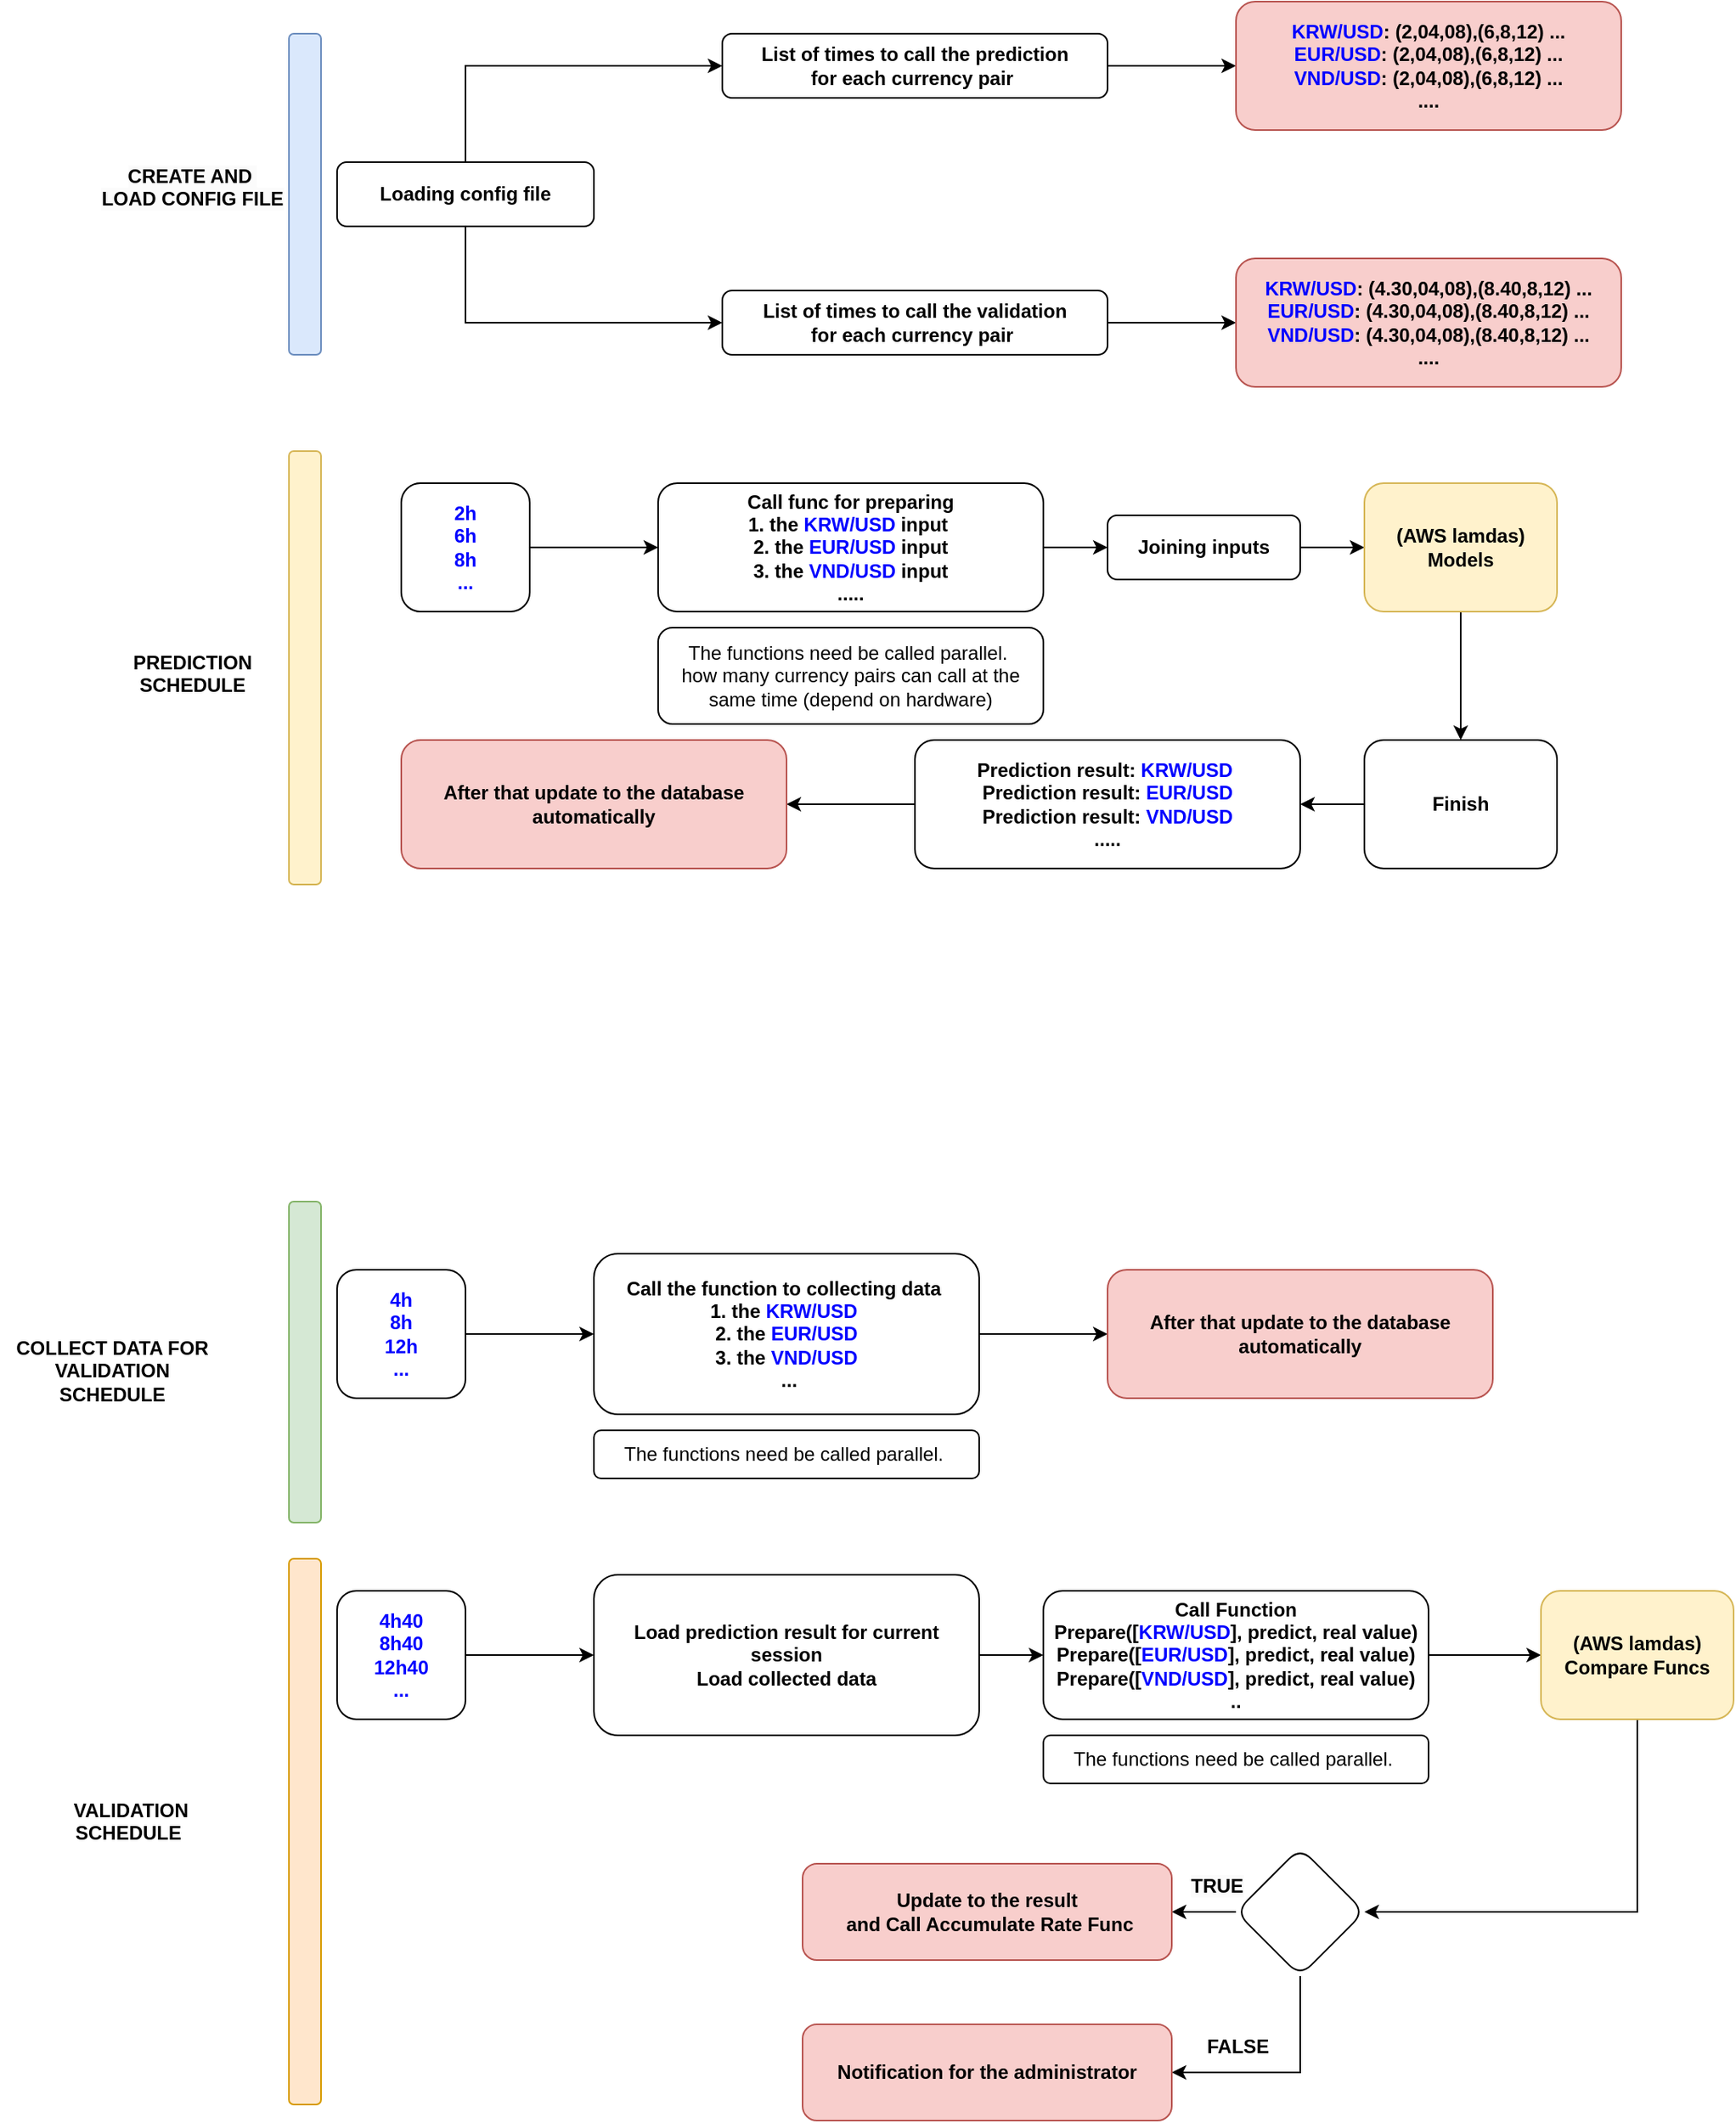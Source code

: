 <mxfile version="21.0.6" type="github">
  <diagram name="Page-1" id="74e2e168-ea6b-b213-b513-2b3c1d86103e">
    <mxGraphModel dx="1362" dy="714" grid="1" gridSize="10" guides="1" tooltips="1" connect="1" arrows="1" fold="1" page="1" pageScale="1" pageWidth="1100" pageHeight="850" background="none" math="0" shadow="0">
      <root>
        <mxCell id="0" />
        <mxCell id="1" parent="0" />
        <mxCell id="ErkjVR_Kb-ZnLnvYWNeu-3" value="" style="edgeStyle=orthogonalEdgeStyle;rounded=0;orthogonalLoop=1;jettySize=auto;html=1;" edge="1" parent="1" source="ErkjVR_Kb-ZnLnvYWNeu-1" target="ErkjVR_Kb-ZnLnvYWNeu-2">
          <mxGeometry relative="1" as="geometry">
            <Array as="points">
              <mxPoint x="290" y="180" />
            </Array>
          </mxGeometry>
        </mxCell>
        <mxCell id="ErkjVR_Kb-ZnLnvYWNeu-5" style="edgeStyle=orthogonalEdgeStyle;rounded=0;orthogonalLoop=1;jettySize=auto;html=1;" edge="1" parent="1" source="ErkjVR_Kb-ZnLnvYWNeu-1" target="ErkjVR_Kb-ZnLnvYWNeu-4">
          <mxGeometry relative="1" as="geometry">
            <Array as="points">
              <mxPoint x="290" y="340" />
            </Array>
          </mxGeometry>
        </mxCell>
        <mxCell id="ErkjVR_Kb-ZnLnvYWNeu-1" value="Loading config file" style="rounded=1;whiteSpace=wrap;html=1;fontStyle=1" vertex="1" parent="1">
          <mxGeometry x="210" y="240" width="160" height="40" as="geometry" />
        </mxCell>
        <mxCell id="ErkjVR_Kb-ZnLnvYWNeu-7" value="" style="edgeStyle=orthogonalEdgeStyle;rounded=0;orthogonalLoop=1;jettySize=auto;html=1;" edge="1" parent="1" source="ErkjVR_Kb-ZnLnvYWNeu-2" target="ErkjVR_Kb-ZnLnvYWNeu-6">
          <mxGeometry relative="1" as="geometry" />
        </mxCell>
        <mxCell id="ErkjVR_Kb-ZnLnvYWNeu-2" value="List of times to call the prediction&lt;br&gt;for each currency pair&amp;nbsp;" style="whiteSpace=wrap;html=1;rounded=1;fontStyle=1;" vertex="1" parent="1">
          <mxGeometry x="450" y="160" width="240" height="40" as="geometry" />
        </mxCell>
        <mxCell id="ErkjVR_Kb-ZnLnvYWNeu-9" style="edgeStyle=orthogonalEdgeStyle;rounded=0;orthogonalLoop=1;jettySize=auto;html=1;entryX=0;entryY=0.5;entryDx=0;entryDy=0;" edge="1" parent="1" source="ErkjVR_Kb-ZnLnvYWNeu-4" target="ErkjVR_Kb-ZnLnvYWNeu-8">
          <mxGeometry relative="1" as="geometry" />
        </mxCell>
        <mxCell id="ErkjVR_Kb-ZnLnvYWNeu-4" value="List of times to call the validation&lt;br&gt;for each currency pair&amp;nbsp;" style="whiteSpace=wrap;html=1;rounded=1;fontStyle=1;" vertex="1" parent="1">
          <mxGeometry x="450" y="320" width="240" height="40" as="geometry" />
        </mxCell>
        <mxCell id="ErkjVR_Kb-ZnLnvYWNeu-6" value="&lt;font color=&quot;#0000ff&quot;&gt;KRW/USD&lt;/font&gt;: (2,04,08),(6,8,12) ...&lt;br&gt;&lt;font color=&quot;#0000ff&quot;&gt;EUR/USD&lt;/font&gt;: (2,04,08),(6,8,12) ...&lt;br&gt;&lt;font color=&quot;#0000ff&quot;&gt;VND/USD&lt;/font&gt;: (2,04,08),(6,8,12) ...&lt;br&gt;...." style="whiteSpace=wrap;html=1;rounded=1;fontStyle=1;fillColor=#f8cecc;strokeColor=#b85450;" vertex="1" parent="1">
          <mxGeometry x="770" y="140" width="240" height="80" as="geometry" />
        </mxCell>
        <mxCell id="ErkjVR_Kb-ZnLnvYWNeu-8" value="&lt;font color=&quot;#0000ff&quot;&gt;KRW/USD&lt;/font&gt;: (4.30,04,08),(8.40,8,12) ...&lt;br&gt;&lt;font color=&quot;#0000ff&quot;&gt;EUR/USD&lt;/font&gt;: (4.30,04,08),(8.40,8,12) ...&lt;br&gt;&lt;font color=&quot;#0000ff&quot;&gt;VND/USD&lt;/font&gt;: (4.30,04,08),(8.40,8,12) ...&lt;br&gt;...." style="whiteSpace=wrap;html=1;rounded=1;fontStyle=1;fillColor=#f8cecc;strokeColor=#b85450;" vertex="1" parent="1">
          <mxGeometry x="770" y="300" width="240" height="80" as="geometry" />
        </mxCell>
        <mxCell id="ErkjVR_Kb-ZnLnvYWNeu-14" value="" style="edgeStyle=orthogonalEdgeStyle;rounded=0;orthogonalLoop=1;jettySize=auto;html=1;" edge="1" parent="1" source="ErkjVR_Kb-ZnLnvYWNeu-10">
          <mxGeometry relative="1" as="geometry">
            <mxPoint x="690" y="480" as="targetPoint" />
          </mxGeometry>
        </mxCell>
        <mxCell id="ErkjVR_Kb-ZnLnvYWNeu-10" value="Call func for preparing &lt;br&gt;1. the&lt;font color=&quot;#0000ff&quot;&gt;&amp;nbsp;KRW/USD&amp;nbsp;&lt;/font&gt;input&lt;font color=&quot;#0000ff&quot;&gt;&amp;nbsp;&lt;/font&gt;&lt;br&gt;2. the&amp;nbsp;&lt;font color=&quot;#0000ff&quot;&gt;EUR/USD&amp;nbsp;&lt;/font&gt;input&lt;br&gt;3. the&amp;nbsp;&lt;font color=&quot;#0000ff&quot;&gt;VND/USD&amp;nbsp;&lt;/font&gt;input&lt;br&gt;....." style="whiteSpace=wrap;html=1;rounded=1;fontStyle=1;" vertex="1" parent="1">
          <mxGeometry x="410" y="440" width="240" height="80" as="geometry" />
        </mxCell>
        <mxCell id="ErkjVR_Kb-ZnLnvYWNeu-12" style="edgeStyle=orthogonalEdgeStyle;rounded=0;orthogonalLoop=1;jettySize=auto;html=1;" edge="1" parent="1" source="ErkjVR_Kb-ZnLnvYWNeu-11" target="ErkjVR_Kb-ZnLnvYWNeu-10">
          <mxGeometry relative="1" as="geometry" />
        </mxCell>
        <mxCell id="ErkjVR_Kb-ZnLnvYWNeu-11" value="&lt;font color=&quot;#0000ff&quot;&gt;2h&lt;br&gt;6h&lt;br&gt;8h&lt;br&gt;...&lt;br&gt;&lt;/font&gt;" style="whiteSpace=wrap;html=1;rounded=1;fontStyle=1;" vertex="1" parent="1">
          <mxGeometry x="250" y="440" width="80" height="80" as="geometry" />
        </mxCell>
        <mxCell id="ErkjVR_Kb-ZnLnvYWNeu-15" value="The functions need be called parallel.&amp;nbsp;&lt;br&gt;how many currency pairs can call at the same time (depend on hardware)" style="rounded=1;whiteSpace=wrap;html=1;" vertex="1" parent="1">
          <mxGeometry x="410" y="530" width="240" height="60" as="geometry" />
        </mxCell>
        <mxCell id="ErkjVR_Kb-ZnLnvYWNeu-18" value="" style="edgeStyle=orthogonalEdgeStyle;rounded=0;orthogonalLoop=1;jettySize=auto;html=1;" edge="1" parent="1" source="ErkjVR_Kb-ZnLnvYWNeu-16" target="ErkjVR_Kb-ZnLnvYWNeu-17">
          <mxGeometry relative="1" as="geometry" />
        </mxCell>
        <mxCell id="ErkjVR_Kb-ZnLnvYWNeu-16" value="Joining inputs" style="whiteSpace=wrap;html=1;rounded=1;fontStyle=1;" vertex="1" parent="1">
          <mxGeometry x="690" y="460" width="120" height="40" as="geometry" />
        </mxCell>
        <mxCell id="ErkjVR_Kb-ZnLnvYWNeu-20" value="" style="edgeStyle=orthogonalEdgeStyle;rounded=0;orthogonalLoop=1;jettySize=auto;html=1;" edge="1" parent="1" source="ErkjVR_Kb-ZnLnvYWNeu-17" target="ErkjVR_Kb-ZnLnvYWNeu-19">
          <mxGeometry relative="1" as="geometry" />
        </mxCell>
        <mxCell id="ErkjVR_Kb-ZnLnvYWNeu-17" value="(AWS lamdas)&lt;br&gt;Models" style="whiteSpace=wrap;html=1;rounded=1;fontStyle=1;fillColor=#fff2cc;strokeColor=#d6b656;" vertex="1" parent="1">
          <mxGeometry x="850" y="440" width="120" height="80" as="geometry" />
        </mxCell>
        <mxCell id="ErkjVR_Kb-ZnLnvYWNeu-22" value="" style="edgeStyle=orthogonalEdgeStyle;rounded=0;orthogonalLoop=1;jettySize=auto;html=1;" edge="1" parent="1" source="ErkjVR_Kb-ZnLnvYWNeu-19" target="ErkjVR_Kb-ZnLnvYWNeu-21">
          <mxGeometry relative="1" as="geometry" />
        </mxCell>
        <mxCell id="ErkjVR_Kb-ZnLnvYWNeu-19" value="Finish" style="whiteSpace=wrap;html=1;rounded=1;fontStyle=1;" vertex="1" parent="1">
          <mxGeometry x="850" y="600" width="120" height="80" as="geometry" />
        </mxCell>
        <mxCell id="ErkjVR_Kb-ZnLnvYWNeu-24" value="" style="edgeStyle=orthogonalEdgeStyle;rounded=0;orthogonalLoop=1;jettySize=auto;html=1;" edge="1" parent="1" source="ErkjVR_Kb-ZnLnvYWNeu-21" target="ErkjVR_Kb-ZnLnvYWNeu-23">
          <mxGeometry relative="1" as="geometry" />
        </mxCell>
        <mxCell id="ErkjVR_Kb-ZnLnvYWNeu-21" value="Prediction result:&lt;font style=&quot;border-color: var(--border-color);&quot; color=&quot;#0000ff&quot;&gt;&amp;nbsp;KRW/USD&amp;nbsp;&lt;/font&gt;&lt;br style=&quot;border-color: var(--border-color);&quot;&gt;Prediction result:&amp;nbsp;&lt;font style=&quot;border-color: var(--border-color);&quot; color=&quot;#0000ff&quot;&gt;EUR/USD&lt;/font&gt;&lt;br style=&quot;border-color: var(--border-color);&quot;&gt;Prediction result:&amp;nbsp;&lt;font style=&quot;border-color: var(--border-color);&quot; color=&quot;#0000ff&quot;&gt;VND/USD&lt;/font&gt;&lt;br style=&quot;border-color: var(--border-color);&quot;&gt;....." style="whiteSpace=wrap;html=1;rounded=1;fontStyle=1;" vertex="1" parent="1">
          <mxGeometry x="570" y="600" width="240" height="80" as="geometry" />
        </mxCell>
        <mxCell id="ErkjVR_Kb-ZnLnvYWNeu-23" value="After that update to the database automatically" style="whiteSpace=wrap;html=1;rounded=1;fontStyle=1;fillColor=#f8cecc;strokeColor=#b85450;" vertex="1" parent="1">
          <mxGeometry x="250" y="600" width="240" height="80" as="geometry" />
        </mxCell>
        <mxCell id="ErkjVR_Kb-ZnLnvYWNeu-25" value="" style="edgeStyle=orthogonalEdgeStyle;rounded=0;orthogonalLoop=1;jettySize=auto;html=1;" edge="1" parent="1" source="ErkjVR_Kb-ZnLnvYWNeu-26" target="ErkjVR_Kb-ZnLnvYWNeu-38">
          <mxGeometry relative="1" as="geometry">
            <mxPoint x="650" y="970" as="targetPoint" />
          </mxGeometry>
        </mxCell>
        <mxCell id="ErkjVR_Kb-ZnLnvYWNeu-26" value="Call the function to collecting data&amp;nbsp;&lt;br&gt;1. the&lt;font style=&quot;border-color: var(--border-color);&quot; color=&quot;#0000ff&quot;&gt;&amp;nbsp;KRW/USD&amp;nbsp;&lt;/font&gt;&lt;br style=&quot;border-color: var(--border-color);&quot;&gt;2. the&amp;nbsp;&lt;font style=&quot;border-color: var(--border-color);&quot; color=&quot;#0000ff&quot;&gt;EUR/USD&lt;/font&gt;&lt;br style=&quot;border-color: var(--border-color);&quot;&gt;3. the&amp;nbsp;&lt;font style=&quot;border-color: var(--border-color);&quot; color=&quot;#0000ff&quot;&gt;VND/USD&lt;/font&gt;&lt;br&gt;&amp;nbsp;..." style="whiteSpace=wrap;html=1;rounded=1;fontStyle=1;" vertex="1" parent="1">
          <mxGeometry x="370" y="920" width="240" height="100" as="geometry" />
        </mxCell>
        <mxCell id="ErkjVR_Kb-ZnLnvYWNeu-27" style="edgeStyle=orthogonalEdgeStyle;rounded=0;orthogonalLoop=1;jettySize=auto;html=1;" edge="1" parent="1" source="ErkjVR_Kb-ZnLnvYWNeu-28" target="ErkjVR_Kb-ZnLnvYWNeu-26">
          <mxGeometry relative="1" as="geometry" />
        </mxCell>
        <mxCell id="ErkjVR_Kb-ZnLnvYWNeu-28" value="&lt;font color=&quot;#0000ff&quot;&gt;4h&lt;br&gt;8h&lt;br&gt;12h&lt;br&gt;...&lt;br&gt;&lt;/font&gt;" style="whiteSpace=wrap;html=1;rounded=1;fontStyle=1;" vertex="1" parent="1">
          <mxGeometry x="210" y="930" width="80" height="80" as="geometry" />
        </mxCell>
        <mxCell id="ErkjVR_Kb-ZnLnvYWNeu-29" value="The functions need be called parallel.&amp;nbsp;" style="rounded=1;whiteSpace=wrap;html=1;" vertex="1" parent="1">
          <mxGeometry x="370" y="1030" width="240" height="30" as="geometry" />
        </mxCell>
        <mxCell id="ErkjVR_Kb-ZnLnvYWNeu-38" value="After that update to the database automatically" style="whiteSpace=wrap;html=1;rounded=1;fontStyle=1;fillColor=#f8cecc;strokeColor=#b85450;" vertex="1" parent="1">
          <mxGeometry x="690" y="930" width="240" height="80" as="geometry" />
        </mxCell>
        <mxCell id="ErkjVR_Kb-ZnLnvYWNeu-39" value="" style="edgeStyle=orthogonalEdgeStyle;rounded=0;orthogonalLoop=1;jettySize=auto;html=1;" edge="1" parent="1" source="ErkjVR_Kb-ZnLnvYWNeu-40" target="ErkjVR_Kb-ZnLnvYWNeu-44">
          <mxGeometry relative="1" as="geometry">
            <mxPoint x="650" y="1170" as="targetPoint" />
          </mxGeometry>
        </mxCell>
        <mxCell id="ErkjVR_Kb-ZnLnvYWNeu-40" value="Load prediction result for current session&lt;br&gt;Load collected data" style="whiteSpace=wrap;html=1;rounded=1;fontStyle=1;" vertex="1" parent="1">
          <mxGeometry x="370" y="1120" width="240" height="100" as="geometry" />
        </mxCell>
        <mxCell id="ErkjVR_Kb-ZnLnvYWNeu-41" style="edgeStyle=orthogonalEdgeStyle;rounded=0;orthogonalLoop=1;jettySize=auto;html=1;" edge="1" parent="1" source="ErkjVR_Kb-ZnLnvYWNeu-42" target="ErkjVR_Kb-ZnLnvYWNeu-40">
          <mxGeometry relative="1" as="geometry" />
        </mxCell>
        <mxCell id="ErkjVR_Kb-ZnLnvYWNeu-42" value="&lt;font color=&quot;#0000ff&quot;&gt;4h40&lt;br&gt;8h40&lt;br&gt;12h40&lt;br&gt;...&lt;br&gt;&lt;/font&gt;" style="whiteSpace=wrap;html=1;rounded=1;fontStyle=1;" vertex="1" parent="1">
          <mxGeometry x="210" y="1130" width="80" height="80" as="geometry" />
        </mxCell>
        <mxCell id="ErkjVR_Kb-ZnLnvYWNeu-65" style="edgeStyle=orthogonalEdgeStyle;rounded=0;orthogonalLoop=1;jettySize=auto;html=1;" edge="1" parent="1" source="ErkjVR_Kb-ZnLnvYWNeu-44" target="ErkjVR_Kb-ZnLnvYWNeu-63">
          <mxGeometry relative="1" as="geometry">
            <Array as="points">
              <mxPoint x="980" y="1170" />
            </Array>
          </mxGeometry>
        </mxCell>
        <mxCell id="ErkjVR_Kb-ZnLnvYWNeu-44" value="Call Function &lt;br&gt;Prepare([&lt;font color=&quot;#0000ff&quot;&gt;KRW/USD&lt;/font&gt;], predict, real value)&lt;br&gt;Prepare([&lt;font color=&quot;#0000ff&quot;&gt;EUR/USD&lt;/font&gt;], predict, real value)&lt;br&gt;Prepare([&lt;font color=&quot;#0000ff&quot;&gt;VND/USD&lt;/font&gt;], predict, real value)&lt;br&gt;.." style="whiteSpace=wrap;html=1;rounded=1;fontStyle=1;" vertex="1" parent="1">
          <mxGeometry x="650" y="1130" width="240" height="80" as="geometry" />
        </mxCell>
        <mxCell id="ErkjVR_Kb-ZnLnvYWNeu-45" value="The functions need be called parallel.&amp;nbsp;" style="rounded=1;whiteSpace=wrap;html=1;" vertex="1" parent="1">
          <mxGeometry x="650" y="1220" width="240" height="30" as="geometry" />
        </mxCell>
        <mxCell id="ErkjVR_Kb-ZnLnvYWNeu-50" value="" style="edgeStyle=orthogonalEdgeStyle;rounded=0;orthogonalLoop=1;jettySize=auto;html=1;" edge="1" parent="1" source="ErkjVR_Kb-ZnLnvYWNeu-47" target="ErkjVR_Kb-ZnLnvYWNeu-49">
          <mxGeometry relative="1" as="geometry" />
        </mxCell>
        <mxCell id="ErkjVR_Kb-ZnLnvYWNeu-53" value="" style="edgeStyle=orthogonalEdgeStyle;rounded=0;orthogonalLoop=1;jettySize=auto;html=1;" edge="1" parent="1" source="ErkjVR_Kb-ZnLnvYWNeu-47" target="ErkjVR_Kb-ZnLnvYWNeu-52">
          <mxGeometry relative="1" as="geometry">
            <Array as="points">
              <mxPoint x="810" y="1430" />
            </Array>
          </mxGeometry>
        </mxCell>
        <mxCell id="ErkjVR_Kb-ZnLnvYWNeu-47" value="" style="rhombus;whiteSpace=wrap;html=1;rounded=1;fontStyle=1;" vertex="1" parent="1">
          <mxGeometry x="770" y="1290" width="80" height="80" as="geometry" />
        </mxCell>
        <mxCell id="ErkjVR_Kb-ZnLnvYWNeu-49" value="Update to the result&lt;br&gt;&amp;nbsp;and Call Accumulate Rate Func" style="whiteSpace=wrap;html=1;rounded=1;fontStyle=1;fillColor=#f8cecc;strokeColor=#b85450;" vertex="1" parent="1">
          <mxGeometry x="500" y="1300" width="230" height="60" as="geometry" />
        </mxCell>
        <mxCell id="ErkjVR_Kb-ZnLnvYWNeu-51" value="&lt;span style=&quot;color: rgb(0, 0, 0); font-family: Helvetica; font-size: 12px; font-style: normal; font-variant-ligatures: normal; font-variant-caps: normal; font-weight: 700; letter-spacing: normal; orphans: 2; text-align: center; text-indent: 0px; text-transform: none; widows: 2; word-spacing: 0px; -webkit-text-stroke-width: 0px; background-color: rgb(251, 251, 251); text-decoration-thickness: initial; text-decoration-style: initial; text-decoration-color: initial; float: none; display: inline !important;&quot;&gt;TRUE&lt;/span&gt;" style="text;whiteSpace=wrap;html=1;" vertex="1" parent="1">
          <mxGeometry x="740" y="1300" width="70" height="40" as="geometry" />
        </mxCell>
        <mxCell id="ErkjVR_Kb-ZnLnvYWNeu-52" value="Notification for the administrator" style="whiteSpace=wrap;html=1;rounded=1;fontStyle=1;fillColor=#f8cecc;strokeColor=#b85450;" vertex="1" parent="1">
          <mxGeometry x="500" y="1400" width="230" height="60" as="geometry" />
        </mxCell>
        <mxCell id="ErkjVR_Kb-ZnLnvYWNeu-54" value="&lt;div style=&quot;text-align: center;&quot;&gt;&lt;span style=&quot;background-color: initial;&quot;&gt;&lt;b&gt;FALSE&lt;/b&gt;&lt;/span&gt;&lt;/div&gt;" style="text;whiteSpace=wrap;html=1;" vertex="1" parent="1">
          <mxGeometry x="750" y="1400" width="70" height="40" as="geometry" />
        </mxCell>
        <mxCell id="ErkjVR_Kb-ZnLnvYWNeu-55" value="" style="rounded=1;whiteSpace=wrap;html=1;fillColor=#dae8fc;strokeColor=#6c8ebf;" vertex="1" parent="1">
          <mxGeometry x="180" y="160" width="20" height="200" as="geometry" />
        </mxCell>
        <mxCell id="ErkjVR_Kb-ZnLnvYWNeu-56" value="&lt;span style=&quot;color: rgb(0, 0, 0); font-family: Helvetica; font-size: 12px; font-style: normal; font-variant-ligatures: normal; font-variant-caps: normal; letter-spacing: normal; orphans: 2; text-indent: 0px; text-transform: none; widows: 2; word-spacing: 0px; -webkit-text-stroke-width: 0px; background-color: rgb(251, 251, 251); text-decoration-thickness: initial; text-decoration-style: initial; text-decoration-color: initial; float: none; display: inline !important;&quot;&gt;CREATE AND&amp;nbsp;&lt;/span&gt;&lt;br style=&quot;border-color: var(--border-color); color: rgb(0, 0, 0); font-family: Helvetica; font-size: 12px; font-style: normal; font-variant-ligatures: normal; font-variant-caps: normal; letter-spacing: normal; orphans: 2; text-indent: 0px; text-transform: none; widows: 2; word-spacing: 0px; -webkit-text-stroke-width: 0px; background-color: rgb(251, 251, 251); text-decoration-thickness: initial; text-decoration-style: initial; text-decoration-color: initial;&quot;&gt;&lt;span style=&quot;color: rgb(0, 0, 0); font-family: Helvetica; font-size: 12px; font-style: normal; font-variant-ligatures: normal; font-variant-caps: normal; letter-spacing: normal; orphans: 2; text-indent: 0px; text-transform: none; widows: 2; word-spacing: 0px; -webkit-text-stroke-width: 0px; background-color: rgb(251, 251, 251); text-decoration-thickness: initial; text-decoration-style: initial; text-decoration-color: initial; float: none; display: inline !important;&quot;&gt;LOAD CONFIG FILE&lt;br&gt;&lt;/span&gt;" style="text;whiteSpace=wrap;html=1;align=center;fontStyle=1" vertex="1" parent="1">
          <mxGeometry x="50" y="235" width="140" height="50" as="geometry" />
        </mxCell>
        <mxCell id="ErkjVR_Kb-ZnLnvYWNeu-57" value="" style="rounded=1;whiteSpace=wrap;html=1;fillColor=#fff2cc;strokeColor=#d6b656;" vertex="1" parent="1">
          <mxGeometry x="180" y="420" width="20" height="270" as="geometry" />
        </mxCell>
        <mxCell id="ErkjVR_Kb-ZnLnvYWNeu-58" value="PREDICTION&lt;br&gt;SCHEDULE" style="text;whiteSpace=wrap;html=1;align=center;fontStyle=1" vertex="1" parent="1">
          <mxGeometry x="50" y="537.5" width="140" height="45" as="geometry" />
        </mxCell>
        <mxCell id="ErkjVR_Kb-ZnLnvYWNeu-59" value="" style="rounded=1;whiteSpace=wrap;html=1;fillColor=#d5e8d4;strokeColor=#82b366;" vertex="1" parent="1">
          <mxGeometry x="180" y="887.5" width="20" height="200" as="geometry" />
        </mxCell>
        <mxCell id="ErkjVR_Kb-ZnLnvYWNeu-60" value="COLLECT DATA FOR VALIDATION&lt;br&gt;SCHEDULE" style="text;whiteSpace=wrap;html=1;align=center;fontStyle=1" vertex="1" parent="1">
          <mxGeometry y="965" width="140" height="45" as="geometry" />
        </mxCell>
        <mxCell id="ErkjVR_Kb-ZnLnvYWNeu-61" value="" style="rounded=1;whiteSpace=wrap;html=1;fillColor=#ffe6cc;strokeColor=#d79b00;" vertex="1" parent="1">
          <mxGeometry x="180" y="1110" width="20" height="340" as="geometry" />
        </mxCell>
        <mxCell id="ErkjVR_Kb-ZnLnvYWNeu-62" value="&amp;nbsp;VALIDATION&lt;br&gt;SCHEDULE" style="text;whiteSpace=wrap;html=1;align=center;fontStyle=1" vertex="1" parent="1">
          <mxGeometry x="10" y="1253" width="140" height="45" as="geometry" />
        </mxCell>
        <mxCell id="ErkjVR_Kb-ZnLnvYWNeu-66" value="" style="edgeStyle=orthogonalEdgeStyle;rounded=0;orthogonalLoop=1;jettySize=auto;html=1;entryX=1;entryY=0.5;entryDx=0;entryDy=0;" edge="1" parent="1" source="ErkjVR_Kb-ZnLnvYWNeu-63" target="ErkjVR_Kb-ZnLnvYWNeu-47">
          <mxGeometry relative="1" as="geometry">
            <Array as="points">
              <mxPoint x="1020" y="1330" />
            </Array>
          </mxGeometry>
        </mxCell>
        <mxCell id="ErkjVR_Kb-ZnLnvYWNeu-63" value="(AWS lamdas)&lt;br&gt;Compare Funcs" style="whiteSpace=wrap;html=1;rounded=1;fontStyle=1;fillColor=#fff2cc;strokeColor=#d6b656;" vertex="1" parent="1">
          <mxGeometry x="960" y="1130" width="120" height="80" as="geometry" />
        </mxCell>
      </root>
    </mxGraphModel>
  </diagram>
</mxfile>
